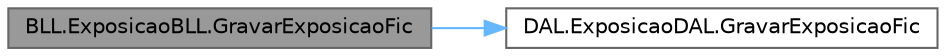 digraph "BLL.ExposicaoBLL.GravarExposicaoFic"
{
 // LATEX_PDF_SIZE
  bgcolor="transparent";
  edge [fontname=Helvetica,fontsize=10,labelfontname=Helvetica,labelfontsize=10];
  node [fontname=Helvetica,fontsize=10,shape=box,height=0.2,width=0.4];
  rankdir="LR";
  Node1 [id="Node000001",label="BLL.ExposicaoBLL.GravarExposicaoFic",height=0.2,width=0.4,color="gray40", fillcolor="grey60", style="filled", fontcolor="black",tooltip="Guarda a lista de exposições num ficheiro."];
  Node1 -> Node2 [id="edge1_Node000001_Node000002",color="steelblue1",style="solid",tooltip=" "];
  Node2 [id="Node000002",label="DAL.ExposicaoDAL.GravarExposicaoFic",height=0.2,width=0.4,color="grey40", fillcolor="white", style="filled",URL="$class_d_a_l_1_1_exposicao_d_a_l.html#a8c441615c0932b28cc887b8dd73cae86",tooltip="Grava as exposições em um arquivo JSON."];
}
